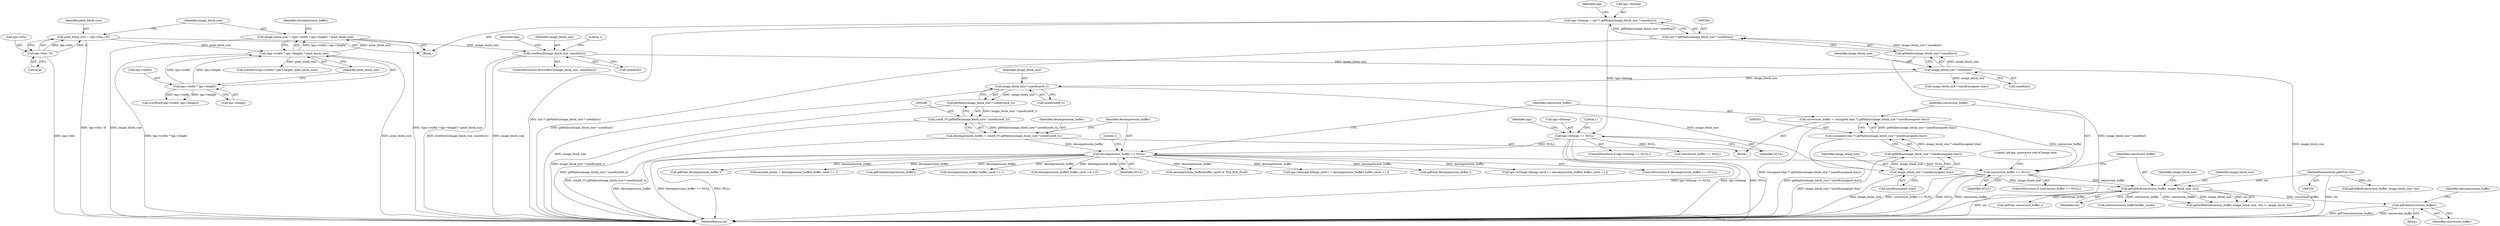 digraph "0_libgd_3c2b605d72e8b080dace1d98a6e50b46c1d12186@pointer" {
"1000329" [label="(Call,gdFree(conversion_buffer))"];
"1000323" [label="(Call,gdGetBuf(conversion_buffer, image_block_size, ctx))"];
"1000310" [label="(Call,conversion_buffer == NULL)"];
"1000300" [label="(Call,conversion_buffer = (unsigned char *) gdMalloc(image_block_size * sizeof(unsigned char)))"];
"1000302" [label="(Call,(unsigned char *) gdMalloc(image_block_size * sizeof(unsigned char)))"];
"1000304" [label="(Call,gdMalloc(image_block_size * sizeof(unsigned char)))"];
"1000305" [label="(Call,image_block_size * sizeof(unsigned char))"];
"1000288" [label="(Call,image_block_size * sizeof(uint8_t))"];
"1000210" [label="(Call,image_block_size * sizeof(int))"];
"1000180" [label="(Call,overflow2(image_block_size, sizeof(int)))"];
"1000117" [label="(Call,image_block_size = (tga->width * tga->height) * pixel_block_size)"];
"1000119" [label="(Call,(tga->width * tga->height) * pixel_block_size)"];
"1000120" [label="(Call,tga->width * tga->height)"];
"1000109" [label="(Call,pixel_block_size = (tga->bits / 8))"];
"1000111" [label="(Call,tga->bits / 8)"];
"1000293" [label="(Call,decompression_buffer == NULL)"];
"1000283" [label="(Call,decompression_buffer = (uint8_t*) gdMalloc(image_block_size * sizeof(uint8_t)))"];
"1000285" [label="(Call,(uint8_t*) gdMalloc(image_block_size * sizeof(uint8_t)))"];
"1000287" [label="(Call,gdMalloc(image_block_size * sizeof(uint8_t)))"];
"1000215" [label="(Call,tga->bitmap == NULL)"];
"1000203" [label="(Call,tga->bitmap = (int *) gdMalloc(image_block_size * sizeof(int)))"];
"1000207" [label="(Call,(int *) gdMalloc(image_block_size * sizeof(int)))"];
"1000209" [label="(Call,gdMalloc(image_block_size * sizeof(int)))"];
"1000105" [label="(MethodParameterIn,gdIOCtx *ctx)"];
"1000180" [label="(Call,overflow2(image_block_size, sizeof(int)))"];
"1000105" [label="(MethodParameterIn,gdIOCtx *ctx)"];
"1000468" [label="(Call,gdFree( decompression_buffer ))"];
"1000330" [label="(Identifier,conversion_buffer)"];
"1000300" [label="(Call,conversion_buffer = (unsigned char *) gdMalloc(image_block_size * sizeof(unsigned char)))"];
"1000422" [label="(Call,encoded_pixels = decompression_buffer[ buffer_caret ] + 1)"];
"1000192" [label="(Identifier,tga)"];
"1000216" [label="(Call,tga->bitmap)"];
"1000239" [label="(Call,conversion_buffer == NULL)"];
"1000111" [label="(Call,tga->bits / 8)"];
"1000331" [label="(Call,gdFree(decompression_buffer))"];
"1000112" [label="(Call,tga->bits)"];
"1000212" [label="(Call,sizeof(int))"];
"1000328" [label="(Block,)"];
"1000217" [label="(Identifier,tga)"];
"1000166" [label="(Call,overflow2(tga->width * tga->height, pixel_block_size))"];
"1000181" [label="(Identifier,image_block_size)"];
"1000302" [label="(Call,(unsigned char *) gdMalloc(image_block_size * sizeof(unsigned char)))"];
"1000121" [label="(Call,tga->width)"];
"1000182" [label="(Call,sizeof(int))"];
"1000210" [label="(Call,image_block_size * sizeof(int))"];
"1000424" [label="(Call,decompression_buffer[ buffer_caret ] + 1)"];
"1000118" [label="(Identifier,image_block_size)"];
"1000375" [label="(Call,decompression_buffer[ buffer_caret ] & 127)"];
"1000325" [label="(Identifier,image_block_size)"];
"1000312" [label="(Identifier,NULL)"];
"1000203" [label="(Call,tga->bitmap = (int *) gdMalloc(image_block_size * sizeof(int)))"];
"1000284" [label="(Identifier,decompression_buffer)"];
"1000219" [label="(Identifier,NULL)"];
"1000209" [label="(Call,gdMalloc(image_block_size * sizeof(int)))"];
"1000222" [label="(Literal,1)"];
"1000475" [label="(MethodReturn,int)"];
"1000470" [label="(Call,gdFree( conversion_buffer ))"];
"1000305" [label="(Call,image_block_size * sizeof(unsigned char))"];
"1000324" [label="(Identifier,conversion_buffer)"];
"1000207" [label="(Call,(int *) gdMalloc(image_block_size * sizeof(int)))"];
"1000214" [label="(ControlStructure,if (tga->bitmap == NULL))"];
"1000204" [label="(Call,tga->bitmap)"];
"1000285" [label="(Call,(uint8_t*) gdMalloc(image_block_size * sizeof(uint8_t)))"];
"1000234" [label="(Call,image_block_size * sizeof(unsigned char))"];
"1000295" [label="(Identifier,NULL)"];
"1000327" [label="(Identifier,image_block_size)"];
"1000365" [label="(Call,decompression_buffer[buffer_caret] & TGA_RLE_FLAG)"];
"1000154" [label="(Call,overflow2(tga->width, tga->height))"];
"1000117" [label="(Call,image_block_size = (tga->width * tga->height) * pixel_block_size)"];
"1000119" [label="(Call,(tga->width * tga->height) * pixel_block_size)"];
"1000283" [label="(Call,decompression_buffer = (uint8_t*) gdMalloc(image_block_size * sizeof(uint8_t)))"];
"1000323" [label="(Call,gdGetBuf(conversion_buffer, image_block_size, ctx))"];
"1000315" [label="(Literal,\"gd-tga: premature end of image data\n\")"];
"1000110" [label="(Identifier,pixel_block_size)"];
"1000311" [label="(Identifier,conversion_buffer)"];
"1000310" [label="(Call,conversion_buffer == NULL)"];
"1000107" [label="(Block,)"];
"1000309" [label="(ControlStructure,if (conversion_buffer == NULL))"];
"1000287" [label="(Call,gdMalloc(image_block_size * sizeof(uint8_t)))"];
"1000211" [label="(Identifier,image_block_size)"];
"1000187" [label="(Literal,1)"];
"1000326" [label="(Identifier,ctx)"];
"1000225" [label="(Identifier,tga)"];
"1000304" [label="(Call,gdMalloc(image_block_size * sizeof(unsigned char)))"];
"1000329" [label="(Call,gdFree(conversion_buffer))"];
"1000248" [label="(Call,gdGetBuf(conversion_buffer, image_block_size, ctx))"];
"1000127" [label="(Identifier,pixel_block_size)"];
"1000307" [label="(Call,sizeof(unsigned char))"];
"1000289" [label="(Identifier,image_block_size)"];
"1000454" [label="(Call,tga->bitmap[ bitmap_caret ] = decompression_buffer[ buffer_caret + j ])"];
"1000299" [label="(Literal,1)"];
"1000109" [label="(Call,pixel_block_size = (tga->bits / 8))"];
"1000124" [label="(Call,tga->height)"];
"1000294" [label="(Identifier,decompression_buffer)"];
"1000348" [label="(Call,(int)conversion_buffer[buffer_caret])"];
"1000316" [label="(Call,gdFree( decompression_buffer ))"];
"1000115" [label="(Literal,8)"];
"1000227" [label="(Block,)"];
"1000332" [label="(Identifier,decompression_buffer)"];
"1000301" [label="(Identifier,conversion_buffer)"];
"1000406" [label="(Call,tga->bitmap[ bitmap_caret ] = decompression_buffer[ buffer_caret + j ])"];
"1000290" [label="(Call,sizeof(uint8_t))"];
"1000292" [label="(ControlStructure,if (decompression_buffer == NULL))"];
"1000306" [label="(Identifier,image_block_size)"];
"1000120" [label="(Call,tga->width * tga->height)"];
"1000288" [label="(Call,image_block_size * sizeof(uint8_t))"];
"1000322" [label="(Call,gdGetBuf(conversion_buffer, image_block_size, ctx) != image_block_size)"];
"1000130" [label="(Identifier,decompression_buffer)"];
"1000179" [label="(ControlStructure,if(overflow2(image_block_size, sizeof(int))))"];
"1000293" [label="(Call,decompression_buffer == NULL)"];
"1000215" [label="(Call,tga->bitmap == NULL)"];
"1000329" -> "1000328"  [label="AST: "];
"1000329" -> "1000330"  [label="CFG: "];
"1000330" -> "1000329"  [label="AST: "];
"1000332" -> "1000329"  [label="CFG: "];
"1000329" -> "1000475"  [label="DDG: gdFree(conversion_buffer)"];
"1000329" -> "1000475"  [label="DDG: conversion_buffer"];
"1000323" -> "1000329"  [label="DDG: conversion_buffer"];
"1000323" -> "1000322"  [label="AST: "];
"1000323" -> "1000326"  [label="CFG: "];
"1000324" -> "1000323"  [label="AST: "];
"1000325" -> "1000323"  [label="AST: "];
"1000326" -> "1000323"  [label="AST: "];
"1000327" -> "1000323"  [label="CFG: "];
"1000323" -> "1000475"  [label="DDG: ctx"];
"1000323" -> "1000322"  [label="DDG: conversion_buffer"];
"1000323" -> "1000322"  [label="DDG: image_block_size"];
"1000323" -> "1000322"  [label="DDG: ctx"];
"1000310" -> "1000323"  [label="DDG: conversion_buffer"];
"1000305" -> "1000323"  [label="DDG: image_block_size"];
"1000105" -> "1000323"  [label="DDG: ctx"];
"1000323" -> "1000348"  [label="DDG: conversion_buffer"];
"1000323" -> "1000470"  [label="DDG: conversion_buffer"];
"1000310" -> "1000309"  [label="AST: "];
"1000310" -> "1000312"  [label="CFG: "];
"1000311" -> "1000310"  [label="AST: "];
"1000312" -> "1000310"  [label="AST: "];
"1000315" -> "1000310"  [label="CFG: "];
"1000324" -> "1000310"  [label="CFG: "];
"1000310" -> "1000475"  [label="DDG: conversion_buffer == NULL"];
"1000310" -> "1000475"  [label="DDG: NULL"];
"1000310" -> "1000475"  [label="DDG: conversion_buffer"];
"1000300" -> "1000310"  [label="DDG: conversion_buffer"];
"1000293" -> "1000310"  [label="DDG: NULL"];
"1000300" -> "1000227"  [label="AST: "];
"1000300" -> "1000302"  [label="CFG: "];
"1000301" -> "1000300"  [label="AST: "];
"1000302" -> "1000300"  [label="AST: "];
"1000311" -> "1000300"  [label="CFG: "];
"1000300" -> "1000475"  [label="DDG: (unsigned char *) gdMalloc(image_block_size * sizeof(unsigned char))"];
"1000302" -> "1000300"  [label="DDG: gdMalloc(image_block_size * sizeof(unsigned char))"];
"1000302" -> "1000304"  [label="CFG: "];
"1000303" -> "1000302"  [label="AST: "];
"1000304" -> "1000302"  [label="AST: "];
"1000302" -> "1000475"  [label="DDG: gdMalloc(image_block_size * sizeof(unsigned char))"];
"1000304" -> "1000302"  [label="DDG: image_block_size * sizeof(unsigned char)"];
"1000304" -> "1000305"  [label="CFG: "];
"1000305" -> "1000304"  [label="AST: "];
"1000304" -> "1000475"  [label="DDG: image_block_size * sizeof(unsigned char)"];
"1000305" -> "1000304"  [label="DDG: image_block_size"];
"1000305" -> "1000307"  [label="CFG: "];
"1000306" -> "1000305"  [label="AST: "];
"1000307" -> "1000305"  [label="AST: "];
"1000305" -> "1000475"  [label="DDG: image_block_size"];
"1000288" -> "1000305"  [label="DDG: image_block_size"];
"1000288" -> "1000287"  [label="AST: "];
"1000288" -> "1000290"  [label="CFG: "];
"1000289" -> "1000288"  [label="AST: "];
"1000290" -> "1000288"  [label="AST: "];
"1000287" -> "1000288"  [label="CFG: "];
"1000288" -> "1000475"  [label="DDG: image_block_size"];
"1000288" -> "1000287"  [label="DDG: image_block_size"];
"1000210" -> "1000288"  [label="DDG: image_block_size"];
"1000210" -> "1000209"  [label="AST: "];
"1000210" -> "1000212"  [label="CFG: "];
"1000211" -> "1000210"  [label="AST: "];
"1000212" -> "1000210"  [label="AST: "];
"1000209" -> "1000210"  [label="CFG: "];
"1000210" -> "1000475"  [label="DDG: image_block_size"];
"1000210" -> "1000209"  [label="DDG: image_block_size"];
"1000180" -> "1000210"  [label="DDG: image_block_size"];
"1000210" -> "1000234"  [label="DDG: image_block_size"];
"1000180" -> "1000179"  [label="AST: "];
"1000180" -> "1000182"  [label="CFG: "];
"1000181" -> "1000180"  [label="AST: "];
"1000182" -> "1000180"  [label="AST: "];
"1000187" -> "1000180"  [label="CFG: "];
"1000192" -> "1000180"  [label="CFG: "];
"1000180" -> "1000475"  [label="DDG: image_block_size"];
"1000180" -> "1000475"  [label="DDG: overflow2(image_block_size, sizeof(int))"];
"1000117" -> "1000180"  [label="DDG: image_block_size"];
"1000117" -> "1000107"  [label="AST: "];
"1000117" -> "1000119"  [label="CFG: "];
"1000118" -> "1000117"  [label="AST: "];
"1000119" -> "1000117"  [label="AST: "];
"1000130" -> "1000117"  [label="CFG: "];
"1000117" -> "1000475"  [label="DDG: image_block_size"];
"1000117" -> "1000475"  [label="DDG: (tga->width * tga->height) * pixel_block_size"];
"1000119" -> "1000117"  [label="DDG: tga->width * tga->height"];
"1000119" -> "1000117"  [label="DDG: pixel_block_size"];
"1000119" -> "1000127"  [label="CFG: "];
"1000120" -> "1000119"  [label="AST: "];
"1000127" -> "1000119"  [label="AST: "];
"1000119" -> "1000475"  [label="DDG: pixel_block_size"];
"1000119" -> "1000475"  [label="DDG: tga->width * tga->height"];
"1000120" -> "1000119"  [label="DDG: tga->width"];
"1000120" -> "1000119"  [label="DDG: tga->height"];
"1000109" -> "1000119"  [label="DDG: pixel_block_size"];
"1000119" -> "1000166"  [label="DDG: pixel_block_size"];
"1000120" -> "1000124"  [label="CFG: "];
"1000121" -> "1000120"  [label="AST: "];
"1000124" -> "1000120"  [label="AST: "];
"1000127" -> "1000120"  [label="CFG: "];
"1000120" -> "1000154"  [label="DDG: tga->width"];
"1000120" -> "1000154"  [label="DDG: tga->height"];
"1000109" -> "1000107"  [label="AST: "];
"1000109" -> "1000111"  [label="CFG: "];
"1000110" -> "1000109"  [label="AST: "];
"1000111" -> "1000109"  [label="AST: "];
"1000118" -> "1000109"  [label="CFG: "];
"1000109" -> "1000475"  [label="DDG: tga->bits / 8"];
"1000111" -> "1000109"  [label="DDG: tga->bits"];
"1000111" -> "1000109"  [label="DDG: 8"];
"1000111" -> "1000115"  [label="CFG: "];
"1000112" -> "1000111"  [label="AST: "];
"1000115" -> "1000111"  [label="AST: "];
"1000111" -> "1000475"  [label="DDG: tga->bits"];
"1000293" -> "1000292"  [label="AST: "];
"1000293" -> "1000295"  [label="CFG: "];
"1000294" -> "1000293"  [label="AST: "];
"1000295" -> "1000293"  [label="AST: "];
"1000299" -> "1000293"  [label="CFG: "];
"1000301" -> "1000293"  [label="CFG: "];
"1000293" -> "1000475"  [label="DDG: decompression_buffer"];
"1000293" -> "1000475"  [label="DDG: decompression_buffer == NULL"];
"1000293" -> "1000475"  [label="DDG: NULL"];
"1000283" -> "1000293"  [label="DDG: decompression_buffer"];
"1000215" -> "1000293"  [label="DDG: NULL"];
"1000293" -> "1000316"  [label="DDG: decompression_buffer"];
"1000293" -> "1000331"  [label="DDG: decompression_buffer"];
"1000293" -> "1000365"  [label="DDG: decompression_buffer"];
"1000293" -> "1000375"  [label="DDG: decompression_buffer"];
"1000293" -> "1000406"  [label="DDG: decompression_buffer"];
"1000293" -> "1000422"  [label="DDG: decompression_buffer"];
"1000293" -> "1000424"  [label="DDG: decompression_buffer"];
"1000293" -> "1000454"  [label="DDG: decompression_buffer"];
"1000293" -> "1000468"  [label="DDG: decompression_buffer"];
"1000283" -> "1000227"  [label="AST: "];
"1000283" -> "1000285"  [label="CFG: "];
"1000284" -> "1000283"  [label="AST: "];
"1000285" -> "1000283"  [label="AST: "];
"1000294" -> "1000283"  [label="CFG: "];
"1000283" -> "1000475"  [label="DDG: (uint8_t*) gdMalloc(image_block_size * sizeof(uint8_t))"];
"1000285" -> "1000283"  [label="DDG: gdMalloc(image_block_size * sizeof(uint8_t))"];
"1000285" -> "1000287"  [label="CFG: "];
"1000286" -> "1000285"  [label="AST: "];
"1000287" -> "1000285"  [label="AST: "];
"1000285" -> "1000475"  [label="DDG: gdMalloc(image_block_size * sizeof(uint8_t))"];
"1000287" -> "1000285"  [label="DDG: image_block_size * sizeof(uint8_t)"];
"1000287" -> "1000475"  [label="DDG: image_block_size * sizeof(uint8_t)"];
"1000215" -> "1000214"  [label="AST: "];
"1000215" -> "1000219"  [label="CFG: "];
"1000216" -> "1000215"  [label="AST: "];
"1000219" -> "1000215"  [label="AST: "];
"1000222" -> "1000215"  [label="CFG: "];
"1000225" -> "1000215"  [label="CFG: "];
"1000215" -> "1000475"  [label="DDG: tga->bitmap"];
"1000215" -> "1000475"  [label="DDG: NULL"];
"1000215" -> "1000475"  [label="DDG: tga->bitmap == NULL"];
"1000203" -> "1000215"  [label="DDG: tga->bitmap"];
"1000215" -> "1000239"  [label="DDG: NULL"];
"1000203" -> "1000107"  [label="AST: "];
"1000203" -> "1000207"  [label="CFG: "];
"1000204" -> "1000203"  [label="AST: "];
"1000207" -> "1000203"  [label="AST: "];
"1000217" -> "1000203"  [label="CFG: "];
"1000203" -> "1000475"  [label="DDG: (int *) gdMalloc(image_block_size * sizeof(int))"];
"1000207" -> "1000203"  [label="DDG: gdMalloc(image_block_size * sizeof(int))"];
"1000207" -> "1000209"  [label="CFG: "];
"1000208" -> "1000207"  [label="AST: "];
"1000209" -> "1000207"  [label="AST: "];
"1000207" -> "1000475"  [label="DDG: gdMalloc(image_block_size * sizeof(int))"];
"1000209" -> "1000207"  [label="DDG: image_block_size * sizeof(int)"];
"1000209" -> "1000475"  [label="DDG: image_block_size * sizeof(int)"];
"1000105" -> "1000104"  [label="AST: "];
"1000105" -> "1000475"  [label="DDG: ctx"];
"1000105" -> "1000248"  [label="DDG: ctx"];
}

